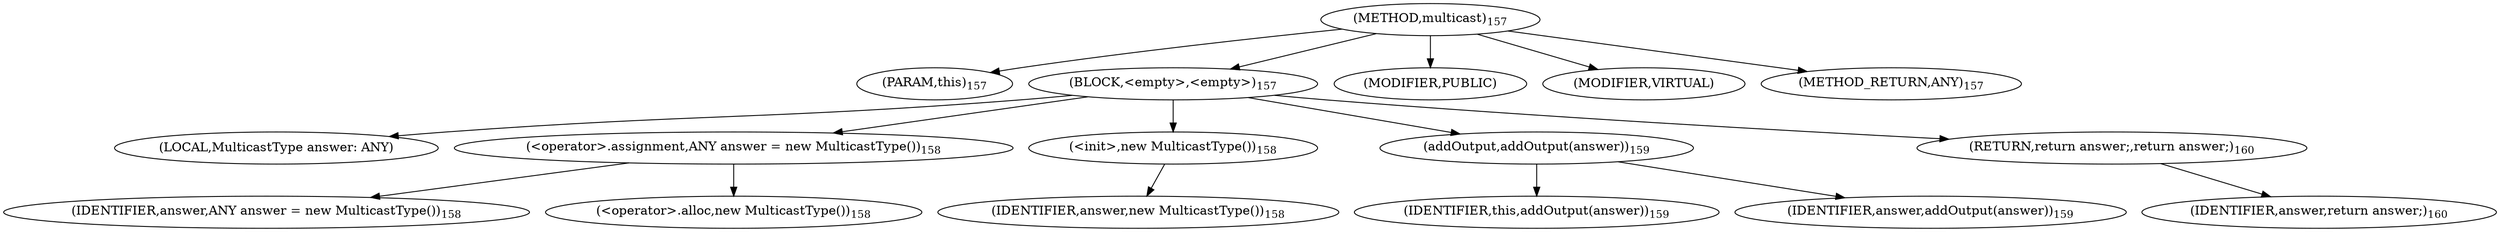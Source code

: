 digraph "multicast" {  
"593" [label = <(METHOD,multicast)<SUB>157</SUB>> ]
"31" [label = <(PARAM,this)<SUB>157</SUB>> ]
"594" [label = <(BLOCK,&lt;empty&gt;,&lt;empty&gt;)<SUB>157</SUB>> ]
"29" [label = <(LOCAL,MulticastType answer: ANY)> ]
"595" [label = <(&lt;operator&gt;.assignment,ANY answer = new MulticastType())<SUB>158</SUB>> ]
"596" [label = <(IDENTIFIER,answer,ANY answer = new MulticastType())<SUB>158</SUB>> ]
"597" [label = <(&lt;operator&gt;.alloc,new MulticastType())<SUB>158</SUB>> ]
"598" [label = <(&lt;init&gt;,new MulticastType())<SUB>158</SUB>> ]
"28" [label = <(IDENTIFIER,answer,new MulticastType())<SUB>158</SUB>> ]
"599" [label = <(addOutput,addOutput(answer))<SUB>159</SUB>> ]
"30" [label = <(IDENTIFIER,this,addOutput(answer))<SUB>159</SUB>> ]
"600" [label = <(IDENTIFIER,answer,addOutput(answer))<SUB>159</SUB>> ]
"601" [label = <(RETURN,return answer;,return answer;)<SUB>160</SUB>> ]
"602" [label = <(IDENTIFIER,answer,return answer;)<SUB>160</SUB>> ]
"603" [label = <(MODIFIER,PUBLIC)> ]
"604" [label = <(MODIFIER,VIRTUAL)> ]
"605" [label = <(METHOD_RETURN,ANY)<SUB>157</SUB>> ]
  "593" -> "31" 
  "593" -> "594" 
  "593" -> "603" 
  "593" -> "604" 
  "593" -> "605" 
  "594" -> "29" 
  "594" -> "595" 
  "594" -> "598" 
  "594" -> "599" 
  "594" -> "601" 
  "595" -> "596" 
  "595" -> "597" 
  "598" -> "28" 
  "599" -> "30" 
  "599" -> "600" 
  "601" -> "602" 
}
